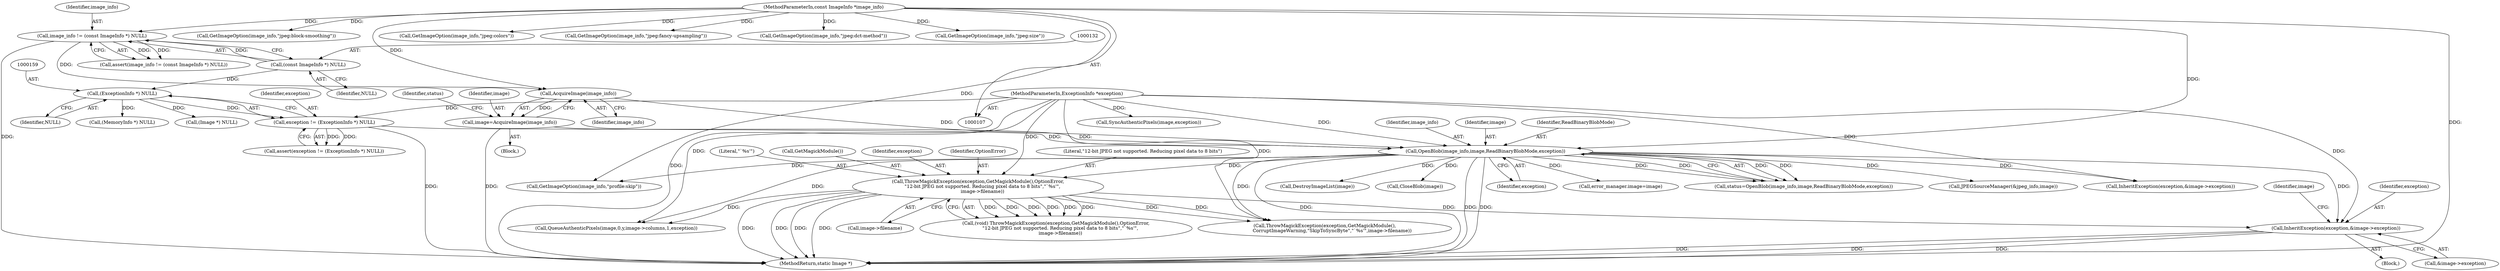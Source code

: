 digraph "0_ImageMagick_58cf5bf4fade82e3b510e8f3463a967278a3e410@pointer" {
"1001070" [label="(Call,InheritException(exception,&image->exception))"];
"1000650" [label="(Call,ThrowMagickException(exception,GetMagickModule(),OptionError,\n      \"12-bit JPEG not supported. Reducing pixel data to 8 bits\",\"`%s'\",\n      image->filename))"];
"1000179" [label="(Call,OpenBlob(image_info,image,ReadBinaryBlobMode,exception))"];
"1000175" [label="(Call,AcquireImage(image_info))"];
"1000129" [label="(Call,image_info != (const ImageInfo *) NULL)"];
"1000108" [label="(MethodParameterIn,const ImageInfo *image_info)"];
"1000131" [label="(Call,(const ImageInfo *) NULL)"];
"1000173" [label="(Call,image=AcquireImage(image_info))"];
"1000156" [label="(Call,exception != (ExceptionInfo *) NULL)"];
"1000109" [label="(MethodParameterIn,ExceptionInfo *exception)"];
"1000158" [label="(Call,(ExceptionInfo *) NULL)"];
"1000175" [label="(Call,AcquireImage(image_info))"];
"1000157" [label="(Identifier,exception)"];
"1000654" [label="(Literal,\"12-bit JPEG not supported. Reducing pixel data to 8 bits\")"];
"1000320" [label="(Call,GetImageOption(image_info,\"profile:skip\"))"];
"1000180" [label="(Identifier,image_info)"];
"1000697" [label="(Call,GetImageOption(image_info,\"jpeg:block-smoothing\"))"];
"1000656" [label="(Call,image->filename)"];
"1001792" [label="(Call,SyncAuthenticPixels(image,exception))"];
"1000183" [label="(Identifier,exception)"];
"1000110" [label="(Block,)"];
"1000156" [label="(Call,exception != (ExceptionInfo *) NULL)"];
"1000108" [label="(MethodParameterIn,const ImageInfo *image_info)"];
"1000235" [label="(Call,error_manager.image=image)"];
"1000173" [label="(Call,image=AcquireImage(image_info))"];
"1000155" [label="(Call,assert(exception != (ExceptionInfo *) NULL))"];
"1001070" [label="(Call,InheritException(exception,&image->exception))"];
"1000672" [label="(Call,GetImageOption(image_info,\"jpeg:colors\"))"];
"1001071" [label="(Identifier,exception)"];
"1000176" [label="(Identifier,image_info)"];
"1000129" [label="(Call,image_info != (const ImageInfo *) NULL)"];
"1000177" [label="(Call,status=OpenBlob(image_info,image,ReadBinaryBlobMode,exception))"];
"1000650" [label="(Call,ThrowMagickException(exception,GetMagickModule(),OptionError,\n      \"12-bit JPEG not supported. Reducing pixel data to 8 bits\",\"`%s'\",\n      image->filename))"];
"1000160" [label="(Identifier,NULL)"];
"1000174" [label="(Identifier,image)"];
"1000232" [label="(Call,(MemoryInfo *) NULL)"];
"1001382" [label="(Call,ThrowMagickException(exception,GetMagickModule(),\n          CorruptImageWarning,\"SkipToSyncByte\",\"`%s'\",image->filename))"];
"1000655" [label="(Literal,\"`%s'\")"];
"1000131" [label="(Call,(const ImageInfo *) NULL)"];
"1001066" [label="(Block,)"];
"1000133" [label="(Identifier,NULL)"];
"1000652" [label="(Call,GetMagickModule())"];
"1000309" [label="(Call,JPEGSourceManager(&jpeg_info,image))"];
"1000651" [label="(Identifier,exception)"];
"1000648" [label="(Call,(void) ThrowMagickException(exception,GetMagickModule(),OptionError,\n      \"12-bit JPEG not supported. Reducing pixel data to 8 bits\",\"`%s'\",\n      image->filename))"];
"1001078" [label="(Identifier,image)"];
"1000806" [label="(Call,GetImageOption(image_info,\"jpeg:fancy-upsampling\"))"];
"1000128" [label="(Call,assert(image_info != (const ImageInfo *) NULL))"];
"1001072" [label="(Call,&image->exception)"];
"1000178" [label="(Identifier,status)"];
"1000158" [label="(Call,(ExceptionInfo *) NULL)"];
"1000724" [label="(Call,GetImageOption(image_info,\"jpeg:dct-method\"))"];
"1000653" [label="(Identifier,OptionError)"];
"1000191" [label="(Call,DestroyImageList(image))"];
"1000269" [label="(Call,CloseBlob(image))"];
"1000289" [label="(Call,InheritException(exception,&image->exception))"];
"1000179" [label="(Call,OpenBlob(image_info,image,ReadBinaryBlobMode,exception))"];
"1000130" [label="(Identifier,image_info)"];
"1001853" [label="(MethodReturn,static Image *)"];
"1001397" [label="(Call,QueueAuthenticPixels(image,0,y,image->columns,1,exception))"];
"1000181" [label="(Identifier,image)"];
"1000490" [label="(Call,GetImageOption(image_info,\"jpeg:size\"))"];
"1000182" [label="(Identifier,ReadBinaryBlobMode)"];
"1000194" [label="(Call,(Image *) NULL)"];
"1000109" [label="(MethodParameterIn,ExceptionInfo *exception)"];
"1001070" -> "1001066"  [label="AST: "];
"1001070" -> "1001072"  [label="CFG: "];
"1001071" -> "1001070"  [label="AST: "];
"1001072" -> "1001070"  [label="AST: "];
"1001078" -> "1001070"  [label="CFG: "];
"1001070" -> "1001853"  [label="DDG: "];
"1001070" -> "1001853"  [label="DDG: "];
"1001070" -> "1001853"  [label="DDG: "];
"1000650" -> "1001070"  [label="DDG: "];
"1000179" -> "1001070"  [label="DDG: "];
"1000109" -> "1001070"  [label="DDG: "];
"1000650" -> "1000648"  [label="AST: "];
"1000650" -> "1000656"  [label="CFG: "];
"1000651" -> "1000650"  [label="AST: "];
"1000652" -> "1000650"  [label="AST: "];
"1000653" -> "1000650"  [label="AST: "];
"1000654" -> "1000650"  [label="AST: "];
"1000655" -> "1000650"  [label="AST: "];
"1000656" -> "1000650"  [label="AST: "];
"1000648" -> "1000650"  [label="CFG: "];
"1000650" -> "1001853"  [label="DDG: "];
"1000650" -> "1001853"  [label="DDG: "];
"1000650" -> "1001853"  [label="DDG: "];
"1000650" -> "1001853"  [label="DDG: "];
"1000650" -> "1000648"  [label="DDG: "];
"1000650" -> "1000648"  [label="DDG: "];
"1000650" -> "1000648"  [label="DDG: "];
"1000650" -> "1000648"  [label="DDG: "];
"1000650" -> "1000648"  [label="DDG: "];
"1000650" -> "1000648"  [label="DDG: "];
"1000179" -> "1000650"  [label="DDG: "];
"1000109" -> "1000650"  [label="DDG: "];
"1000650" -> "1001382"  [label="DDG: "];
"1000650" -> "1001382"  [label="DDG: "];
"1000650" -> "1001397"  [label="DDG: "];
"1000179" -> "1000177"  [label="AST: "];
"1000179" -> "1000183"  [label="CFG: "];
"1000180" -> "1000179"  [label="AST: "];
"1000181" -> "1000179"  [label="AST: "];
"1000182" -> "1000179"  [label="AST: "];
"1000183" -> "1000179"  [label="AST: "];
"1000177" -> "1000179"  [label="CFG: "];
"1000179" -> "1001853"  [label="DDG: "];
"1000179" -> "1001853"  [label="DDG: "];
"1000179" -> "1001853"  [label="DDG: "];
"1000179" -> "1000177"  [label="DDG: "];
"1000179" -> "1000177"  [label="DDG: "];
"1000179" -> "1000177"  [label="DDG: "];
"1000179" -> "1000177"  [label="DDG: "];
"1000175" -> "1000179"  [label="DDG: "];
"1000108" -> "1000179"  [label="DDG: "];
"1000173" -> "1000179"  [label="DDG: "];
"1000156" -> "1000179"  [label="DDG: "];
"1000109" -> "1000179"  [label="DDG: "];
"1000179" -> "1000191"  [label="DDG: "];
"1000179" -> "1000235"  [label="DDG: "];
"1000179" -> "1000269"  [label="DDG: "];
"1000179" -> "1000289"  [label="DDG: "];
"1000179" -> "1000309"  [label="DDG: "];
"1000179" -> "1000320"  [label="DDG: "];
"1000179" -> "1001382"  [label="DDG: "];
"1000179" -> "1001397"  [label="DDG: "];
"1000175" -> "1000173"  [label="AST: "];
"1000175" -> "1000176"  [label="CFG: "];
"1000176" -> "1000175"  [label="AST: "];
"1000173" -> "1000175"  [label="CFG: "];
"1000175" -> "1000173"  [label="DDG: "];
"1000129" -> "1000175"  [label="DDG: "];
"1000108" -> "1000175"  [label="DDG: "];
"1000129" -> "1000128"  [label="AST: "];
"1000129" -> "1000131"  [label="CFG: "];
"1000130" -> "1000129"  [label="AST: "];
"1000131" -> "1000129"  [label="AST: "];
"1000128" -> "1000129"  [label="CFG: "];
"1000129" -> "1001853"  [label="DDG: "];
"1000129" -> "1000128"  [label="DDG: "];
"1000129" -> "1000128"  [label="DDG: "];
"1000108" -> "1000129"  [label="DDG: "];
"1000131" -> "1000129"  [label="DDG: "];
"1000108" -> "1000107"  [label="AST: "];
"1000108" -> "1001853"  [label="DDG: "];
"1000108" -> "1000320"  [label="DDG: "];
"1000108" -> "1000490"  [label="DDG: "];
"1000108" -> "1000672"  [label="DDG: "];
"1000108" -> "1000697"  [label="DDG: "];
"1000108" -> "1000724"  [label="DDG: "];
"1000108" -> "1000806"  [label="DDG: "];
"1000131" -> "1000133"  [label="CFG: "];
"1000132" -> "1000131"  [label="AST: "];
"1000133" -> "1000131"  [label="AST: "];
"1000131" -> "1000158"  [label="DDG: "];
"1000173" -> "1000110"  [label="AST: "];
"1000174" -> "1000173"  [label="AST: "];
"1000178" -> "1000173"  [label="CFG: "];
"1000173" -> "1001853"  [label="DDG: "];
"1000156" -> "1000155"  [label="AST: "];
"1000156" -> "1000158"  [label="CFG: "];
"1000157" -> "1000156"  [label="AST: "];
"1000158" -> "1000156"  [label="AST: "];
"1000155" -> "1000156"  [label="CFG: "];
"1000156" -> "1001853"  [label="DDG: "];
"1000156" -> "1000155"  [label="DDG: "];
"1000156" -> "1000155"  [label="DDG: "];
"1000109" -> "1000156"  [label="DDG: "];
"1000158" -> "1000156"  [label="DDG: "];
"1000109" -> "1000107"  [label="AST: "];
"1000109" -> "1001853"  [label="DDG: "];
"1000109" -> "1000289"  [label="DDG: "];
"1000109" -> "1001382"  [label="DDG: "];
"1000109" -> "1001397"  [label="DDG: "];
"1000109" -> "1001792"  [label="DDG: "];
"1000158" -> "1000160"  [label="CFG: "];
"1000159" -> "1000158"  [label="AST: "];
"1000160" -> "1000158"  [label="AST: "];
"1000158" -> "1000194"  [label="DDG: "];
"1000158" -> "1000232"  [label="DDG: "];
}
